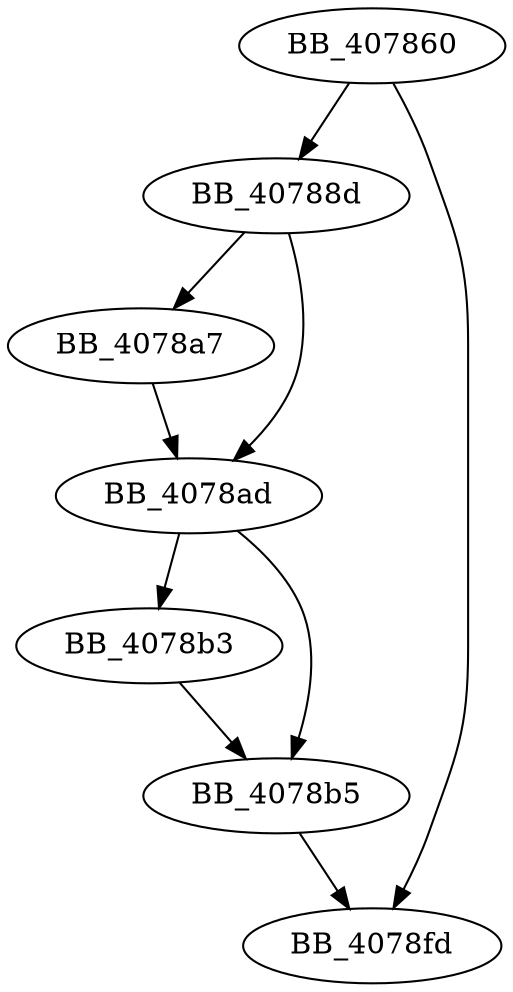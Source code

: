 DiGraph sub_407860{
BB_407860->BB_40788d
BB_407860->BB_4078fd
BB_40788d->BB_4078a7
BB_40788d->BB_4078ad
BB_4078a7->BB_4078ad
BB_4078ad->BB_4078b3
BB_4078ad->BB_4078b5
BB_4078b3->BB_4078b5
BB_4078b5->BB_4078fd
}
